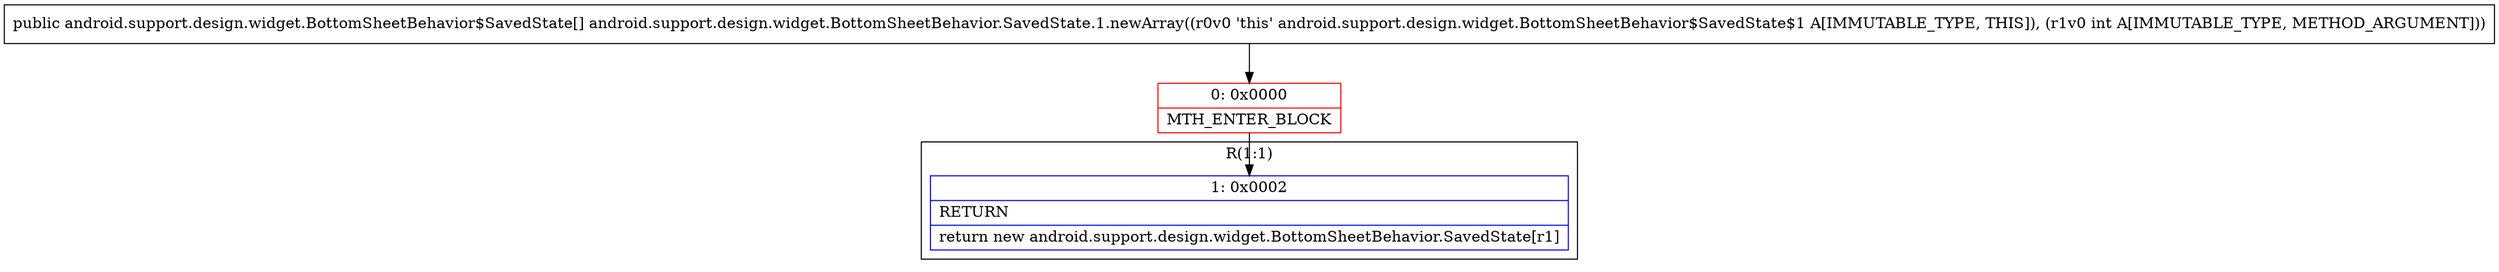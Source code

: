 digraph "CFG forandroid.support.design.widget.BottomSheetBehavior.SavedState.1.newArray(I)[Landroid\/support\/design\/widget\/BottomSheetBehavior$SavedState;" {
subgraph cluster_Region_2124617880 {
label = "R(1:1)";
node [shape=record,color=blue];
Node_1 [shape=record,label="{1\:\ 0x0002|RETURN\l|return new android.support.design.widget.BottomSheetBehavior.SavedState[r1]\l}"];
}
Node_0 [shape=record,color=red,label="{0\:\ 0x0000|MTH_ENTER_BLOCK\l}"];
MethodNode[shape=record,label="{public android.support.design.widget.BottomSheetBehavior$SavedState[] android.support.design.widget.BottomSheetBehavior.SavedState.1.newArray((r0v0 'this' android.support.design.widget.BottomSheetBehavior$SavedState$1 A[IMMUTABLE_TYPE, THIS]), (r1v0 int A[IMMUTABLE_TYPE, METHOD_ARGUMENT])) }"];
MethodNode -> Node_0;
Node_0 -> Node_1;
}


